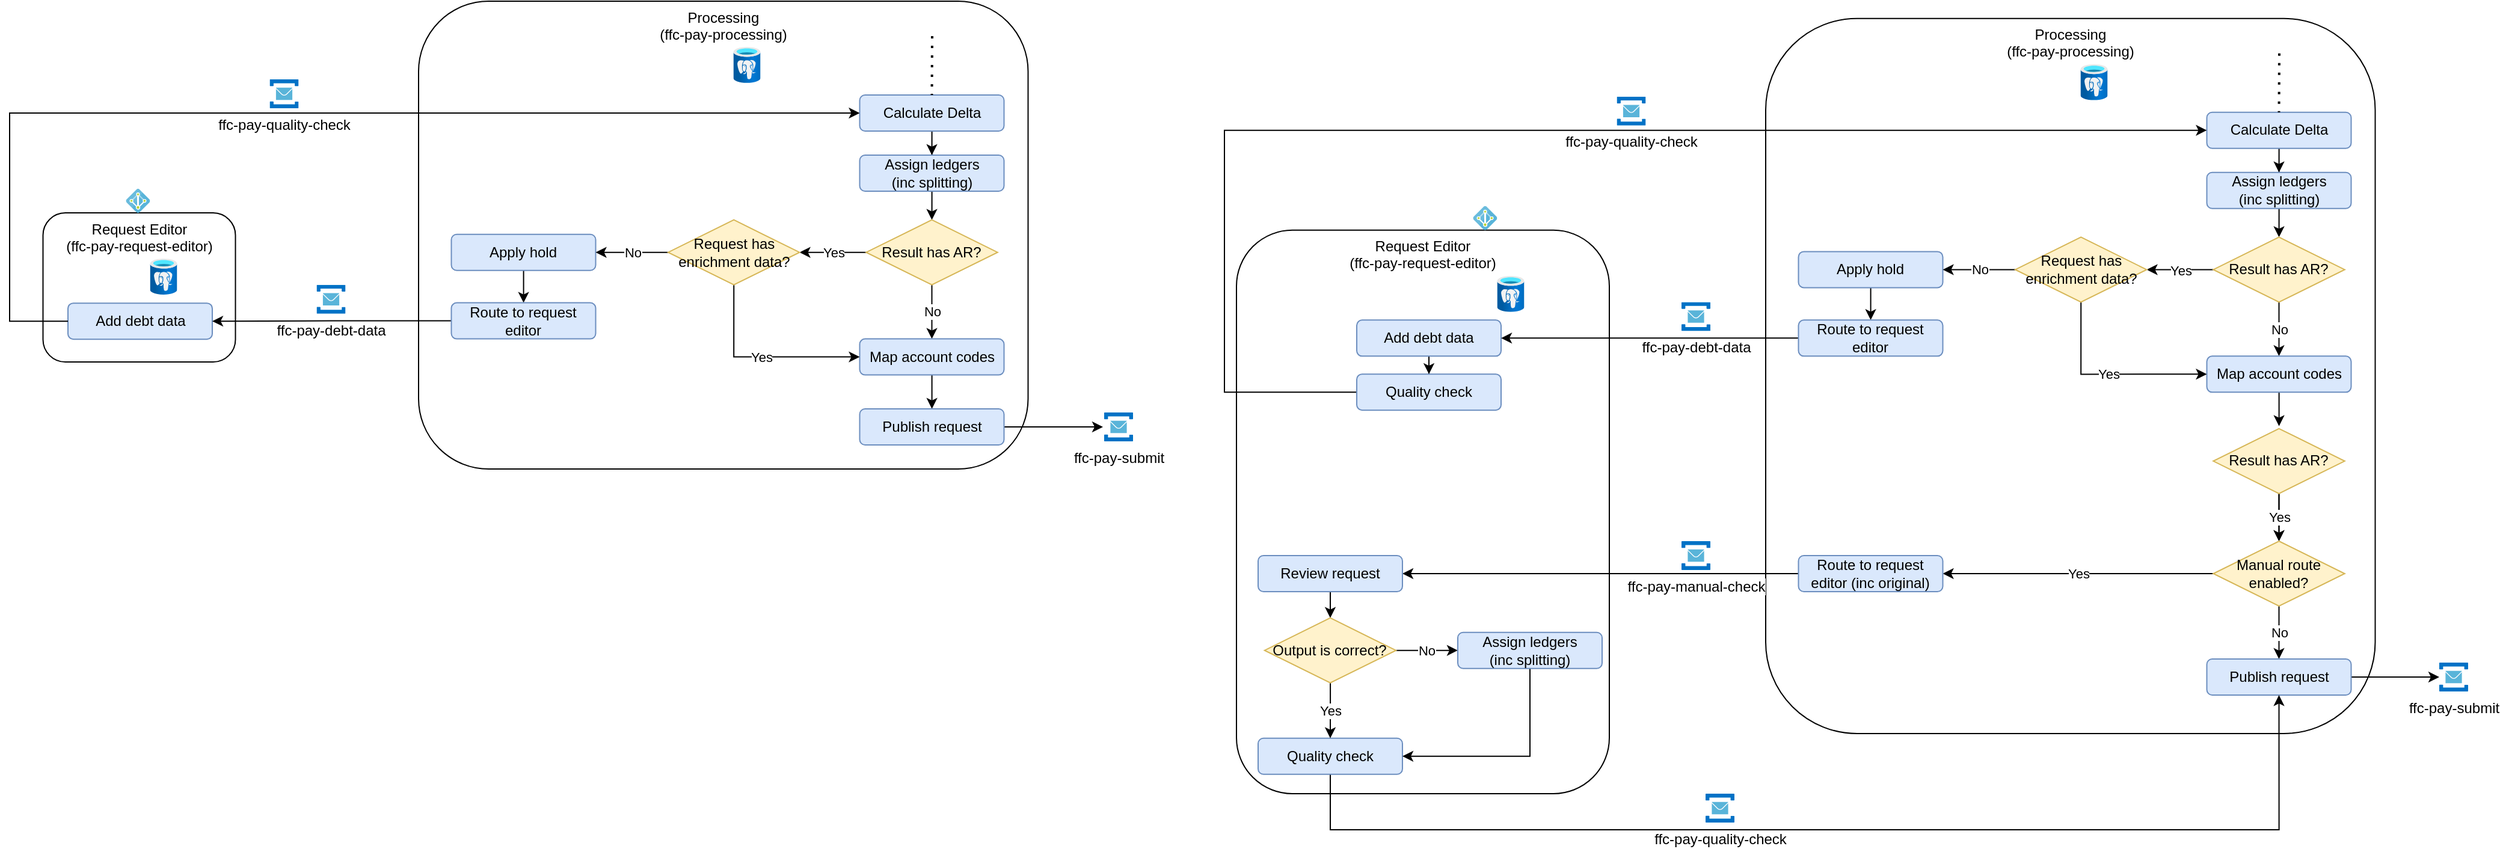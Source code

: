 <mxfile version="20.5.1" type="device"><diagram id="OXie4-ilv_-maLC5T2yI" name="Page-1"><mxGraphModel dx="4901" dy="-301" grid="1" gridSize="10" guides="1" tooltips="1" connect="1" arrows="1" fold="1" page="1" pageScale="1" pageWidth="827" pageHeight="1169" math="0" shadow="0"><root><mxCell id="0"/><mxCell id="1" parent="0"/><mxCell id="7bIE6zg6PTlBjYa11RUx-1" value="Processing&lt;br&gt;(ffc-pay-processing)" style="rounded=1;whiteSpace=wrap;html=1;verticalAlign=top;" parent="1" vertex="1"><mxGeometry x="-400" y="2430" width="506.75" height="389" as="geometry"/></mxCell><mxCell id="7bIE6zg6PTlBjYa11RUx-2" value="" style="shape=image;html=1;verticalAlign=top;verticalLabelPosition=bottom;labelBackgroundColor=#ffffff;imageAspect=0;aspect=fixed;image=https://cdn4.iconfinder.com/data/icons/logos-and-brands/512/233_Node_Js_logo-128.png" parent="1" vertex="1"><mxGeometry x="-180" y="2468" width="30" height="30" as="geometry"/></mxCell><mxCell id="7bIE6zg6PTlBjYa11RUx-3" value="" style="aspect=fixed;html=1;points=[];align=center;image;fontSize=12;image=img/lib/azure2/databases/Azure_Database_PostgreSQL_Server.svg;" parent="1" vertex="1"><mxGeometry x="-138.25" y="2468" width="22.5" height="30" as="geometry"/></mxCell><mxCell id="7bIE6zg6PTlBjYa11RUx-4" style="edgeStyle=orthogonalEdgeStyle;rounded=0;orthogonalLoop=1;jettySize=auto;html=1;entryX=0.5;entryY=0;entryDx=0;entryDy=0;fontSize=11;" parent="1" source="7bIE6zg6PTlBjYa11RUx-5" target="7bIE6zg6PTlBjYa11RUx-7" edge="1"><mxGeometry relative="1" as="geometry"/></mxCell><mxCell id="7bIE6zg6PTlBjYa11RUx-5" value="Calculate Delta" style="rounded=1;whiteSpace=wrap;html=1;fillColor=#dae8fc;strokeColor=#6c8ebf;" parent="1" vertex="1"><mxGeometry x="-33.25" y="2508" width="120" height="30" as="geometry"/></mxCell><mxCell id="7bIE6zg6PTlBjYa11RUx-6" style="edgeStyle=orthogonalEdgeStyle;rounded=0;orthogonalLoop=1;jettySize=auto;html=1;entryX=0.5;entryY=0;entryDx=0;entryDy=0;" parent="1" source="7bIE6zg6PTlBjYa11RUx-7" target="7bIE6zg6PTlBjYa11RUx-20" edge="1"><mxGeometry relative="1" as="geometry"/></mxCell><mxCell id="7bIE6zg6PTlBjYa11RUx-7" value="Assign ledgers&lt;br&gt;(inc splitting)" style="rounded=1;whiteSpace=wrap;html=1;fillColor=#dae8fc;strokeColor=#6c8ebf;" parent="1" vertex="1"><mxGeometry x="-33.25" y="2558" width="120" height="30" as="geometry"/></mxCell><mxCell id="7bIE6zg6PTlBjYa11RUx-8" value="Request Editor&lt;br&gt;(ffc-pay-request-editor)" style="rounded=1;whiteSpace=wrap;html=1;verticalAlign=top;" parent="1" vertex="1"><mxGeometry x="-712.25" y="2606.05" width="160" height="123.95" as="geometry"/></mxCell><mxCell id="7bIE6zg6PTlBjYa11RUx-9" value="" style="shape=image;html=1;verticalAlign=top;verticalLabelPosition=bottom;labelBackgroundColor=#ffffff;imageAspect=0;aspect=fixed;image=https://cdn4.iconfinder.com/data/icons/logos-and-brands/512/233_Node_Js_logo-128.png" parent="1" vertex="1"><mxGeometry x="-673.25" y="2644.05" width="30" height="30" as="geometry"/></mxCell><mxCell id="7bIE6zg6PTlBjYa11RUx-11" value="Add debt data" style="rounded=1;whiteSpace=wrap;html=1;fillColor=#dae8fc;strokeColor=#6c8ebf;" parent="1" vertex="1"><mxGeometry x="-691.5" y="2681.09" width="120" height="30" as="geometry"/></mxCell><mxCell id="7bIE6zg6PTlBjYa11RUx-12" style="edgeStyle=orthogonalEdgeStyle;rounded=0;orthogonalLoop=1;jettySize=auto;html=1;entryX=0;entryY=0.5;entryDx=0;entryDy=0;exitX=0;exitY=0.5;exitDx=0;exitDy=0;" parent="1" source="7bIE6zg6PTlBjYa11RUx-11" target="7bIE6zg6PTlBjYa11RUx-5" edge="1"><mxGeometry relative="1" as="geometry"><Array as="points"><mxPoint x="-740" y="2696"/><mxPoint x="-740" y="2523"/></Array><mxPoint x="-691.5" y="2741" as="sourcePoint"/></mxGeometry></mxCell><mxCell id="7bIE6zg6PTlBjYa11RUx-14" value="" style="aspect=fixed;html=1;points=[];align=center;image;fontSize=12;image=img/lib/mscae/Active_Directory.svg;" parent="1" vertex="1"><mxGeometry x="-643.25" y="2586.05" width="20" height="20" as="geometry"/></mxCell><mxCell id="7bIE6zg6PTlBjYa11RUx-15" value="" style="aspect=fixed;html=1;points=[];align=center;image;fontSize=12;image=img/lib/azure2/databases/Azure_Database_PostgreSQL_Server.svg;" parent="1" vertex="1"><mxGeometry x="-623.25" y="2644.05" width="22.5" height="30" as="geometry"/></mxCell><mxCell id="7bIE6zg6PTlBjYa11RUx-16" value="ffc-pay-debt-data" style="aspect=fixed;html=1;points=[];align=center;image;fontSize=12;image=img/lib/mscae/Service_Bus.svg;" parent="1" vertex="1"><mxGeometry x="-484.75" y="2665.86" width="24" height="24" as="geometry"/></mxCell><mxCell id="7bIE6zg6PTlBjYa11RUx-17" value="ffc-pay-quality-check" style="aspect=fixed;html=1;points=[];align=center;image;fontSize=12;image=img/lib/mscae/Service_Bus.svg;" parent="1" vertex="1"><mxGeometry x="-523.75" y="2495" width="24" height="24" as="geometry"/></mxCell><mxCell id="7bIE6zg6PTlBjYa11RUx-18" value="Yes" style="edgeStyle=orthogonalEdgeStyle;rounded=0;orthogonalLoop=1;jettySize=auto;html=1;" parent="1" source="7bIE6zg6PTlBjYa11RUx-20" edge="1"><mxGeometry relative="1" as="geometry"><mxPoint x="-83.25" y="2638.86" as="targetPoint"/></mxGeometry></mxCell><mxCell id="7bIE6zg6PTlBjYa11RUx-19" value="No" style="edgeStyle=orthogonalEdgeStyle;rounded=0;orthogonalLoop=1;jettySize=auto;html=1;entryX=0.5;entryY=0;entryDx=0;entryDy=0;" parent="1" source="7bIE6zg6PTlBjYa11RUx-20" target="7bIE6zg6PTlBjYa11RUx-22" edge="1"><mxGeometry relative="1" as="geometry"/></mxCell><mxCell id="7bIE6zg6PTlBjYa11RUx-20" value="Result has AR?" style="rhombus;whiteSpace=wrap;html=1;fillColor=#fff2cc;strokeColor=#d6b656;" parent="1" vertex="1"><mxGeometry x="-27.87" y="2611.86" width="109.25" height="54" as="geometry"/></mxCell><mxCell id="7bIE6zg6PTlBjYa11RUx-21" value="" style="edgeStyle=orthogonalEdgeStyle;rounded=0;orthogonalLoop=1;jettySize=auto;html=1;" parent="1" source="7bIE6zg6PTlBjYa11RUx-22" target="7bIE6zg6PTlBjYa11RUx-24" edge="1"><mxGeometry relative="1" as="geometry"/></mxCell><mxCell id="7bIE6zg6PTlBjYa11RUx-22" value="Map account codes" style="rounded=1;whiteSpace=wrap;html=1;fillColor=#dae8fc;strokeColor=#6c8ebf;" parent="1" vertex="1"><mxGeometry x="-33.25" y="2710.81" width="120" height="30" as="geometry"/></mxCell><mxCell id="7bIE6zg6PTlBjYa11RUx-23" style="edgeStyle=orthogonalEdgeStyle;rounded=0;orthogonalLoop=1;jettySize=auto;html=1;entryX=-0.042;entryY=0.5;entryDx=0;entryDy=0;entryPerimeter=0;" parent="1" source="7bIE6zg6PTlBjYa11RUx-24" target="7bIE6zg6PTlBjYa11RUx-25" edge="1"><mxGeometry relative="1" as="geometry"/></mxCell><mxCell id="7bIE6zg6PTlBjYa11RUx-24" value="Publish request" style="rounded=1;whiteSpace=wrap;html=1;fillColor=#dae8fc;strokeColor=#6c8ebf;" parent="1" vertex="1"><mxGeometry x="-33.25" y="2769" width="120" height="30" as="geometry"/></mxCell><mxCell id="7bIE6zg6PTlBjYa11RUx-25" value="ffc-pay-submit" style="aspect=fixed;html=1;points=[];align=center;image;fontSize=12;image=img/lib/mscae/Service_Bus.svg;" parent="1" vertex="1"><mxGeometry x="170" y="2772" width="24" height="24" as="geometry"/></mxCell><mxCell id="7bIE6zg6PTlBjYa11RUx-26" value="" style="edgeStyle=orthogonalEdgeStyle;rounded=0;orthogonalLoop=1;jettySize=auto;html=1;" parent="1" source="7bIE6zg6PTlBjYa11RUx-27" target="7bIE6zg6PTlBjYa11RUx-32" edge="1"><mxGeometry relative="1" as="geometry"/></mxCell><mxCell id="7bIE6zg6PTlBjYa11RUx-27" value="Apply hold" style="rounded=1;whiteSpace=wrap;html=1;fillColor=#dae8fc;strokeColor=#6c8ebf;" parent="1" vertex="1"><mxGeometry x="-372.75" y="2623.86" width="120" height="30" as="geometry"/></mxCell><mxCell id="7bIE6zg6PTlBjYa11RUx-28" value="Yes" style="edgeStyle=orthogonalEdgeStyle;rounded=0;orthogonalLoop=1;jettySize=auto;html=1;entryX=0;entryY=0.5;entryDx=0;entryDy=0;exitX=0.5;exitY=1;exitDx=0;exitDy=0;" parent="1" source="7bIE6zg6PTlBjYa11RUx-30" target="7bIE6zg6PTlBjYa11RUx-22" edge="1"><mxGeometry relative="1" as="geometry"/></mxCell><mxCell id="7bIE6zg6PTlBjYa11RUx-29" value="No" style="edgeStyle=orthogonalEdgeStyle;rounded=0;orthogonalLoop=1;jettySize=auto;html=1;entryX=1;entryY=0.5;entryDx=0;entryDy=0;" parent="1" source="7bIE6zg6PTlBjYa11RUx-30" target="7bIE6zg6PTlBjYa11RUx-27" edge="1"><mxGeometry relative="1" as="geometry"/></mxCell><mxCell id="7bIE6zg6PTlBjYa11RUx-30" value="Request has enrichment data?" style="rhombus;whiteSpace=wrap;html=1;fillColor=#fff2cc;strokeColor=#d6b656;" parent="1" vertex="1"><mxGeometry x="-192.5" y="2611.86" width="109.25" height="54" as="geometry"/></mxCell><mxCell id="7bIE6zg6PTlBjYa11RUx-31" style="edgeStyle=orthogonalEdgeStyle;rounded=0;orthogonalLoop=1;jettySize=auto;html=1;entryX=1;entryY=0.5;entryDx=0;entryDy=0;exitX=0;exitY=0.5;exitDx=0;exitDy=0;" parent="1" source="7bIE6zg6PTlBjYa11RUx-32" target="7bIE6zg6PTlBjYa11RUx-11" edge="1"><mxGeometry relative="1" as="geometry"><mxPoint x="-449.25" y="2695.8" as="sourcePoint"/></mxGeometry></mxCell><mxCell id="7bIE6zg6PTlBjYa11RUx-32" value="Route to request editor" style="rounded=1;whiteSpace=wrap;html=1;fillColor=#dae8fc;strokeColor=#6c8ebf;" parent="1" vertex="1"><mxGeometry x="-372.75" y="2680.81" width="120" height="30" as="geometry"/></mxCell><mxCell id="7bIE6zg6PTlBjYa11RUx-33" value="" style="endArrow=none;dashed=1;html=1;dashPattern=1 3;strokeWidth=2;rounded=0;entryX=0.5;entryY=0;entryDx=0;entryDy=0;" parent="1" target="7bIE6zg6PTlBjYa11RUx-5" edge="1"><mxGeometry width="50" height="50" relative="1" as="geometry"><mxPoint x="27" y="2459" as="sourcePoint"/><mxPoint x="-280" y="2569" as="targetPoint"/></mxGeometry></mxCell><mxCell id="7bIE6zg6PTlBjYa11RUx-34" value="Processing&lt;br&gt;(ffc-pay-processing)" style="rounded=1;whiteSpace=wrap;html=1;verticalAlign=top;" parent="1" vertex="1"><mxGeometry x="720" y="2444.36" width="506.75" height="594.64" as="geometry"/></mxCell><mxCell id="7bIE6zg6PTlBjYa11RUx-35" value="" style="shape=image;html=1;verticalAlign=top;verticalLabelPosition=bottom;labelBackgroundColor=#ffffff;imageAspect=0;aspect=fixed;image=https://cdn4.iconfinder.com/data/icons/logos-and-brands/512/233_Node_Js_logo-128.png" parent="1" vertex="1"><mxGeometry x="940" y="2482.36" width="30" height="30" as="geometry"/></mxCell><mxCell id="7bIE6zg6PTlBjYa11RUx-36" value="" style="aspect=fixed;html=1;points=[];align=center;image;fontSize=12;image=img/lib/azure2/databases/Azure_Database_PostgreSQL_Server.svg;" parent="1" vertex="1"><mxGeometry x="981.75" y="2482.36" width="22.5" height="30" as="geometry"/></mxCell><mxCell id="7bIE6zg6PTlBjYa11RUx-37" style="edgeStyle=orthogonalEdgeStyle;rounded=0;orthogonalLoop=1;jettySize=auto;html=1;entryX=0.5;entryY=0;entryDx=0;entryDy=0;fontSize=11;" parent="1" source="7bIE6zg6PTlBjYa11RUx-38" target="7bIE6zg6PTlBjYa11RUx-40" edge="1"><mxGeometry relative="1" as="geometry"/></mxCell><mxCell id="7bIE6zg6PTlBjYa11RUx-38" value="Calculate Delta" style="rounded=1;whiteSpace=wrap;html=1;fillColor=#dae8fc;strokeColor=#6c8ebf;" parent="1" vertex="1"><mxGeometry x="1086.75" y="2522.36" width="120" height="30" as="geometry"/></mxCell><mxCell id="7bIE6zg6PTlBjYa11RUx-39" style="edgeStyle=orthogonalEdgeStyle;rounded=0;orthogonalLoop=1;jettySize=auto;html=1;entryX=0.5;entryY=0;entryDx=0;entryDy=0;" parent="1" source="7bIE6zg6PTlBjYa11RUx-40" target="7bIE6zg6PTlBjYa11RUx-53" edge="1"><mxGeometry relative="1" as="geometry"/></mxCell><mxCell id="7bIE6zg6PTlBjYa11RUx-40" value="Assign ledgers&lt;br&gt;(inc splitting)" style="rounded=1;whiteSpace=wrap;html=1;fillColor=#dae8fc;strokeColor=#6c8ebf;" parent="1" vertex="1"><mxGeometry x="1086.75" y="2572.36" width="120" height="30" as="geometry"/></mxCell><mxCell id="7bIE6zg6PTlBjYa11RUx-41" value="Request Editor&lt;br&gt;(ffc-pay-request-editor)" style="rounded=1;whiteSpace=wrap;html=1;verticalAlign=top;" parent="1" vertex="1"><mxGeometry x="280" y="2620.41" width="310" height="468.59" as="geometry"/></mxCell><mxCell id="7bIE6zg6PTlBjYa11RUx-42" value="" style="shape=image;html=1;verticalAlign=top;verticalLabelPosition=bottom;labelBackgroundColor=#ffffff;imageAspect=0;aspect=fixed;image=https://cdn4.iconfinder.com/data/icons/logos-and-brands/512/233_Node_Js_logo-128.png" parent="1" vertex="1"><mxGeometry x="446.75" y="2658.41" width="30" height="30" as="geometry"/></mxCell><mxCell id="7bIE6zg6PTlBjYa11RUx-43" style="edgeStyle=orthogonalEdgeStyle;rounded=0;orthogonalLoop=1;jettySize=auto;html=1;entryX=0.5;entryY=0;entryDx=0;entryDy=0;" parent="1" source="7bIE6zg6PTlBjYa11RUx-44" target="7bIE6zg6PTlBjYa11RUx-46" edge="1"><mxGeometry relative="1" as="geometry"/></mxCell><mxCell id="7bIE6zg6PTlBjYa11RUx-44" value="Add debt data" style="rounded=1;whiteSpace=wrap;html=1;fillColor=#dae8fc;strokeColor=#6c8ebf;" parent="1" vertex="1"><mxGeometry x="380" y="2695.17" width="120" height="30" as="geometry"/></mxCell><mxCell id="7bIE6zg6PTlBjYa11RUx-45" style="edgeStyle=orthogonalEdgeStyle;rounded=0;orthogonalLoop=1;jettySize=auto;html=1;entryX=0;entryY=0.5;entryDx=0;entryDy=0;" parent="1" source="7bIE6zg6PTlBjYa11RUx-46" target="7bIE6zg6PTlBjYa11RUx-38" edge="1"><mxGeometry relative="1" as="geometry"><Array as="points"><mxPoint x="270" y="2755"/><mxPoint x="270" y="2537"/></Array></mxGeometry></mxCell><mxCell id="7bIE6zg6PTlBjYa11RUx-46" value="Quality check" style="rounded=1;whiteSpace=wrap;html=1;fillColor=#dae8fc;strokeColor=#6c8ebf;" parent="1" vertex="1"><mxGeometry x="380" y="2740.08" width="120" height="30" as="geometry"/></mxCell><mxCell id="7bIE6zg6PTlBjYa11RUx-47" value="" style="aspect=fixed;html=1;points=[];align=center;image;fontSize=12;image=img/lib/mscae/Active_Directory.svg;" parent="1" vertex="1"><mxGeometry x="476.75" y="2600.41" width="20" height="20" as="geometry"/></mxCell><mxCell id="7bIE6zg6PTlBjYa11RUx-48" value="" style="aspect=fixed;html=1;points=[];align=center;image;fontSize=12;image=img/lib/azure2/databases/Azure_Database_PostgreSQL_Server.svg;" parent="1" vertex="1"><mxGeometry x="496.75" y="2658.41" width="22.5" height="30" as="geometry"/></mxCell><mxCell id="7bIE6zg6PTlBjYa11RUx-49" value="ffc-pay-debt-data" style="aspect=fixed;html=1;points=[];align=center;image;fontSize=12;image=img/lib/mscae/Service_Bus.svg;" parent="1" vertex="1"><mxGeometry x="650" y="2680.22" width="24" height="24" as="geometry"/></mxCell><mxCell id="7bIE6zg6PTlBjYa11RUx-50" value="ffc-pay-quality-check" style="aspect=fixed;html=1;points=[];align=center;image;fontSize=12;image=img/lib/mscae/Service_Bus.svg;" parent="1" vertex="1"><mxGeometry x="596.25" y="2509.36" width="24" height="24" as="geometry"/></mxCell><mxCell id="7bIE6zg6PTlBjYa11RUx-51" value="Yes" style="edgeStyle=orthogonalEdgeStyle;rounded=0;orthogonalLoop=1;jettySize=auto;html=1;" parent="1" source="7bIE6zg6PTlBjYa11RUx-53" edge="1"><mxGeometry relative="1" as="geometry"><mxPoint x="1036.75" y="2653.22" as="targetPoint"/></mxGeometry></mxCell><mxCell id="7bIE6zg6PTlBjYa11RUx-52" value="No" style="edgeStyle=orthogonalEdgeStyle;rounded=0;orthogonalLoop=1;jettySize=auto;html=1;entryX=0.5;entryY=0;entryDx=0;entryDy=0;" parent="1" source="7bIE6zg6PTlBjYa11RUx-53" target="7bIE6zg6PTlBjYa11RUx-55" edge="1"><mxGeometry relative="1" as="geometry"/></mxCell><mxCell id="7bIE6zg6PTlBjYa11RUx-53" value="Result has AR?" style="rhombus;whiteSpace=wrap;html=1;fillColor=#fff2cc;strokeColor=#d6b656;" parent="1" vertex="1"><mxGeometry x="1092.13" y="2626.22" width="109.25" height="54" as="geometry"/></mxCell><mxCell id="7bIE6zg6PTlBjYa11RUx-54" value="" style="edgeStyle=orthogonalEdgeStyle;rounded=0;orthogonalLoop=1;jettySize=auto;html=1;" parent="1" source="7bIE6zg6PTlBjYa11RUx-55" edge="1"><mxGeometry relative="1" as="geometry"><mxPoint x="1146.8" y="2783.36" as="targetPoint"/></mxGeometry></mxCell><mxCell id="7bIE6zg6PTlBjYa11RUx-55" value="Map account codes" style="rounded=1;whiteSpace=wrap;html=1;fillColor=#dae8fc;strokeColor=#6c8ebf;" parent="1" vertex="1"><mxGeometry x="1086.75" y="2725.17" width="120" height="30" as="geometry"/></mxCell><mxCell id="7bIE6zg6PTlBjYa11RUx-56" value="ffc-pay-submit" style="aspect=fixed;html=1;points=[];align=center;image;fontSize=12;image=img/lib/mscae/Service_Bus.svg;" parent="1" vertex="1"><mxGeometry x="1280" y="2980" width="24" height="24" as="geometry"/></mxCell><mxCell id="7bIE6zg6PTlBjYa11RUx-57" value="" style="edgeStyle=orthogonalEdgeStyle;rounded=0;orthogonalLoop=1;jettySize=auto;html=1;" parent="1" source="7bIE6zg6PTlBjYa11RUx-58" target="7bIE6zg6PTlBjYa11RUx-63" edge="1"><mxGeometry relative="1" as="geometry"/></mxCell><mxCell id="7bIE6zg6PTlBjYa11RUx-58" value="Apply hold" style="rounded=1;whiteSpace=wrap;html=1;fillColor=#dae8fc;strokeColor=#6c8ebf;" parent="1" vertex="1"><mxGeometry x="747.25" y="2638.22" width="120" height="30" as="geometry"/></mxCell><mxCell id="7bIE6zg6PTlBjYa11RUx-59" value="Yes" style="edgeStyle=orthogonalEdgeStyle;rounded=0;orthogonalLoop=1;jettySize=auto;html=1;entryX=0;entryY=0.5;entryDx=0;entryDy=0;exitX=0.5;exitY=1;exitDx=0;exitDy=0;" parent="1" source="7bIE6zg6PTlBjYa11RUx-61" target="7bIE6zg6PTlBjYa11RUx-55" edge="1"><mxGeometry relative="1" as="geometry"/></mxCell><mxCell id="7bIE6zg6PTlBjYa11RUx-60" value="No" style="edgeStyle=orthogonalEdgeStyle;rounded=0;orthogonalLoop=1;jettySize=auto;html=1;entryX=1;entryY=0.5;entryDx=0;entryDy=0;" parent="1" source="7bIE6zg6PTlBjYa11RUx-61" target="7bIE6zg6PTlBjYa11RUx-58" edge="1"><mxGeometry relative="1" as="geometry"/></mxCell><mxCell id="7bIE6zg6PTlBjYa11RUx-61" value="Request has enrichment data?" style="rhombus;whiteSpace=wrap;html=1;fillColor=#fff2cc;strokeColor=#d6b656;" parent="1" vertex="1"><mxGeometry x="927.5" y="2626.22" width="109.25" height="54" as="geometry"/></mxCell><mxCell id="7bIE6zg6PTlBjYa11RUx-62" style="edgeStyle=orthogonalEdgeStyle;rounded=0;orthogonalLoop=1;jettySize=auto;html=1;entryX=1;entryY=0.5;entryDx=0;entryDy=0;exitX=0;exitY=0.5;exitDx=0;exitDy=0;" parent="1" source="7bIE6zg6PTlBjYa11RUx-63" target="7bIE6zg6PTlBjYa11RUx-44" edge="1"><mxGeometry relative="1" as="geometry"><mxPoint x="670.75" y="2710.16" as="sourcePoint"/></mxGeometry></mxCell><mxCell id="7bIE6zg6PTlBjYa11RUx-63" value="Route to request editor" style="rounded=1;whiteSpace=wrap;html=1;fillColor=#dae8fc;strokeColor=#6c8ebf;" parent="1" vertex="1"><mxGeometry x="747.25" y="2695.17" width="120" height="30" as="geometry"/></mxCell><mxCell id="7bIE6zg6PTlBjYa11RUx-64" value="" style="endArrow=none;dashed=1;html=1;dashPattern=1 3;strokeWidth=2;rounded=0;entryX=0.5;entryY=0;entryDx=0;entryDy=0;" parent="1" target="7bIE6zg6PTlBjYa11RUx-38" edge="1"><mxGeometry width="50" height="50" relative="1" as="geometry"><mxPoint x="1147" y="2473.36" as="sourcePoint"/><mxPoint x="840" y="2583.36" as="targetPoint"/></mxGeometry></mxCell><mxCell id="7bIE6zg6PTlBjYa11RUx-65" value="" style="edgeStyle=orthogonalEdgeStyle;rounded=0;orthogonalLoop=1;jettySize=auto;html=1;" parent="1" source="7bIE6zg6PTlBjYa11RUx-67" target="7bIE6zg6PTlBjYa11RUx-70" edge="1"><mxGeometry relative="1" as="geometry"/></mxCell><mxCell id="7bIE6zg6PTlBjYa11RUx-66" value="Yes" style="edgeStyle=orthogonalEdgeStyle;rounded=0;orthogonalLoop=1;jettySize=auto;html=1;" parent="1" source="7bIE6zg6PTlBjYa11RUx-67" target="7bIE6zg6PTlBjYa11RUx-70" edge="1"><mxGeometry relative="1" as="geometry"/></mxCell><mxCell id="7bIE6zg6PTlBjYa11RUx-67" value="Result has AR?" style="rhombus;whiteSpace=wrap;html=1;fillColor=#fff2cc;strokeColor=#d6b656;" parent="1" vertex="1"><mxGeometry x="1092.13" y="2785.41" width="109.25" height="54" as="geometry"/></mxCell><mxCell id="7bIE6zg6PTlBjYa11RUx-68" value="No" style="edgeStyle=orthogonalEdgeStyle;rounded=0;orthogonalLoop=1;jettySize=auto;html=1;entryX=0.5;entryY=0;entryDx=0;entryDy=0;" parent="1" source="7bIE6zg6PTlBjYa11RUx-70" target="7bIE6zg6PTlBjYa11RUx-72" edge="1"><mxGeometry relative="1" as="geometry"/></mxCell><mxCell id="7bIE6zg6PTlBjYa11RUx-69" value="Yes" style="edgeStyle=orthogonalEdgeStyle;rounded=0;orthogonalLoop=1;jettySize=auto;html=1;" parent="1" source="7bIE6zg6PTlBjYa11RUx-70" target="7bIE6zg6PTlBjYa11RUx-74" edge="1"><mxGeometry relative="1" as="geometry"/></mxCell><mxCell id="7bIE6zg6PTlBjYa11RUx-70" value="Manual route enabled?" style="rhombus;whiteSpace=wrap;html=1;fillColor=#fff2cc;strokeColor=#d6b656;" parent="1" vertex="1"><mxGeometry x="1092.13" y="2879.0" width="109.25" height="54" as="geometry"/></mxCell><mxCell id="7bIE6zg6PTlBjYa11RUx-71" style="edgeStyle=orthogonalEdgeStyle;rounded=0;orthogonalLoop=1;jettySize=auto;html=1;" parent="1" source="7bIE6zg6PTlBjYa11RUx-72" target="7bIE6zg6PTlBjYa11RUx-56" edge="1"><mxGeometry relative="1" as="geometry"/></mxCell><mxCell id="7bIE6zg6PTlBjYa11RUx-72" value="Publish request" style="rounded=1;whiteSpace=wrap;html=1;fillColor=#dae8fc;strokeColor=#6c8ebf;" parent="1" vertex="1"><mxGeometry x="1086.75" y="2977" width="120" height="30" as="geometry"/></mxCell><mxCell id="7bIE6zg6PTlBjYa11RUx-73" style="edgeStyle=orthogonalEdgeStyle;rounded=0;orthogonalLoop=1;jettySize=auto;html=1;" parent="1" source="7bIE6zg6PTlBjYa11RUx-74" target="7bIE6zg6PTlBjYa11RUx-78" edge="1"><mxGeometry relative="1" as="geometry"/></mxCell><mxCell id="7bIE6zg6PTlBjYa11RUx-74" value="Route to request editor (inc original)" style="rounded=1;whiteSpace=wrap;html=1;fillColor=#dae8fc;strokeColor=#6c8ebf;" parent="1" vertex="1"><mxGeometry x="747.25" y="2891" width="120" height="30" as="geometry"/></mxCell><mxCell id="7bIE6zg6PTlBjYa11RUx-75" style="edgeStyle=orthogonalEdgeStyle;rounded=0;orthogonalLoop=1;jettySize=auto;html=1;entryX=0.5;entryY=1;entryDx=0;entryDy=0;exitX=0.5;exitY=1;exitDx=0;exitDy=0;" parent="1" source="7bIE6zg6PTlBjYa11RUx-76" target="7bIE6zg6PTlBjYa11RUx-72" edge="1"><mxGeometry relative="1" as="geometry"><Array as="points"><mxPoint x="358" y="3119"/><mxPoint x="1147" y="3119"/></Array></mxGeometry></mxCell><mxCell id="7bIE6zg6PTlBjYa11RUx-76" value="Quality check" style="rounded=1;whiteSpace=wrap;html=1;fillColor=#dae8fc;strokeColor=#6c8ebf;" parent="1" vertex="1"><mxGeometry x="298" y="3042.86" width="120" height="30" as="geometry"/></mxCell><mxCell id="7bIE6zg6PTlBjYa11RUx-77" style="edgeStyle=orthogonalEdgeStyle;rounded=0;orthogonalLoop=1;jettySize=auto;html=1;entryX=0.5;entryY=0;entryDx=0;entryDy=0;" parent="1" source="7bIE6zg6PTlBjYa11RUx-78" target="7bIE6zg6PTlBjYa11RUx-81" edge="1"><mxGeometry relative="1" as="geometry"/></mxCell><mxCell id="7bIE6zg6PTlBjYa11RUx-78" value="Review request" style="rounded=1;whiteSpace=wrap;html=1;fillColor=#dae8fc;strokeColor=#6c8ebf;" parent="1" vertex="1"><mxGeometry x="298" y="2891.0" width="120" height="30" as="geometry"/></mxCell><mxCell id="7bIE6zg6PTlBjYa11RUx-79" value="Yes" style="edgeStyle=orthogonalEdgeStyle;rounded=0;orthogonalLoop=1;jettySize=auto;html=1;" parent="1" source="7bIE6zg6PTlBjYa11RUx-81" target="7bIE6zg6PTlBjYa11RUx-76" edge="1"><mxGeometry relative="1" as="geometry"/></mxCell><mxCell id="7bIE6zg6PTlBjYa11RUx-80" value="No" style="edgeStyle=orthogonalEdgeStyle;rounded=0;orthogonalLoop=1;jettySize=auto;html=1;" parent="1" source="7bIE6zg6PTlBjYa11RUx-81" target="7bIE6zg6PTlBjYa11RUx-83" edge="1"><mxGeometry relative="1" as="geometry"/></mxCell><mxCell id="7bIE6zg6PTlBjYa11RUx-81" value="Output is correct?" style="rhombus;whiteSpace=wrap;html=1;fillColor=#fff2cc;strokeColor=#d6b656;" parent="1" vertex="1"><mxGeometry x="303.37" y="2942.86" width="109.25" height="54" as="geometry"/></mxCell><mxCell id="7bIE6zg6PTlBjYa11RUx-82" style="edgeStyle=orthogonalEdgeStyle;rounded=0;orthogonalLoop=1;jettySize=auto;html=1;entryX=1;entryY=0.5;entryDx=0;entryDy=0;exitX=0.5;exitY=1;exitDx=0;exitDy=0;" parent="1" source="7bIE6zg6PTlBjYa11RUx-83" target="7bIE6zg6PTlBjYa11RUx-76" edge="1"><mxGeometry relative="1" as="geometry"/></mxCell><mxCell id="7bIE6zg6PTlBjYa11RUx-83" value="Assign ledgers&lt;br&gt;(inc splitting)" style="rounded=1;whiteSpace=wrap;html=1;fillColor=#dae8fc;strokeColor=#6c8ebf;" parent="1" vertex="1"><mxGeometry x="464" y="2954.86" width="120" height="30" as="geometry"/></mxCell><mxCell id="7bIE6zg6PTlBjYa11RUx-84" value="ffc-pay-manual-check" style="aspect=fixed;html=1;points=[];align=center;image;fontSize=12;image=img/lib/mscae/Service_Bus.svg;" parent="1" vertex="1"><mxGeometry x="650" y="2879.0" width="24" height="24" as="geometry"/></mxCell><mxCell id="7bIE6zg6PTlBjYa11RUx-85" value="ffc-pay-quality-check" style="aspect=fixed;html=1;points=[];align=center;image;fontSize=12;image=img/lib/mscae/Service_Bus.svg;" parent="1" vertex="1"><mxGeometry x="670" y="3089" width="24" height="24" as="geometry"/></mxCell></root></mxGraphModel></diagram></mxfile>